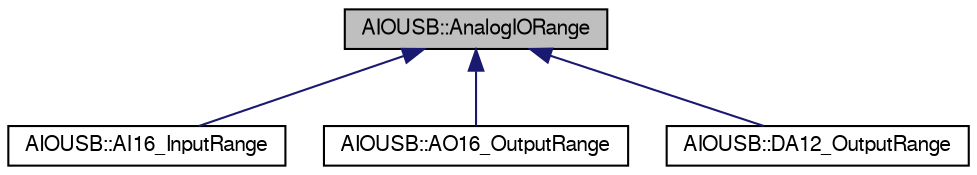 digraph G
{
  edge [fontname="FreeSans",fontsize="10",labelfontname="FreeSans",labelfontsize="10"];
  node [fontname="FreeSans",fontsize="10",shape=record];
  Node1 [label="AIOUSB::AnalogIORange",height=0.2,width=0.4,color="black", fillcolor="grey75", style="filled" fontcolor="black"];
  Node1 -> Node2 [dir=back,color="midnightblue",fontsize="10",style="solid",fontname="FreeSans"];
  Node2 [label="AIOUSB::AI16_InputRange",height=0.2,width=0.4,color="black", fillcolor="white", style="filled",URL="$classAIOUSB_1_1AI16__InputRange.html"];
  Node1 -> Node3 [dir=back,color="midnightblue",fontsize="10",style="solid",fontname="FreeSans"];
  Node3 [label="AIOUSB::AO16_OutputRange",height=0.2,width=0.4,color="black", fillcolor="white", style="filled",URL="$classAIOUSB_1_1AO16__OutputRange.html"];
  Node1 -> Node4 [dir=back,color="midnightblue",fontsize="10",style="solid",fontname="FreeSans"];
  Node4 [label="AIOUSB::DA12_OutputRange",height=0.2,width=0.4,color="black", fillcolor="white", style="filled",URL="$classAIOUSB_1_1DA12__OutputRange.html"];
}
